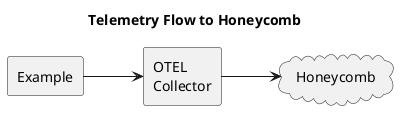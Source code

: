 @startuml honeycomb
title Telemetry Flow to Honeycomb
left to right direction

agent Example as EX
agent "OTEL\nCollector" as OC
cloud Honeycomb

EX --> OC
OC --> Honeycomb

@enduml
